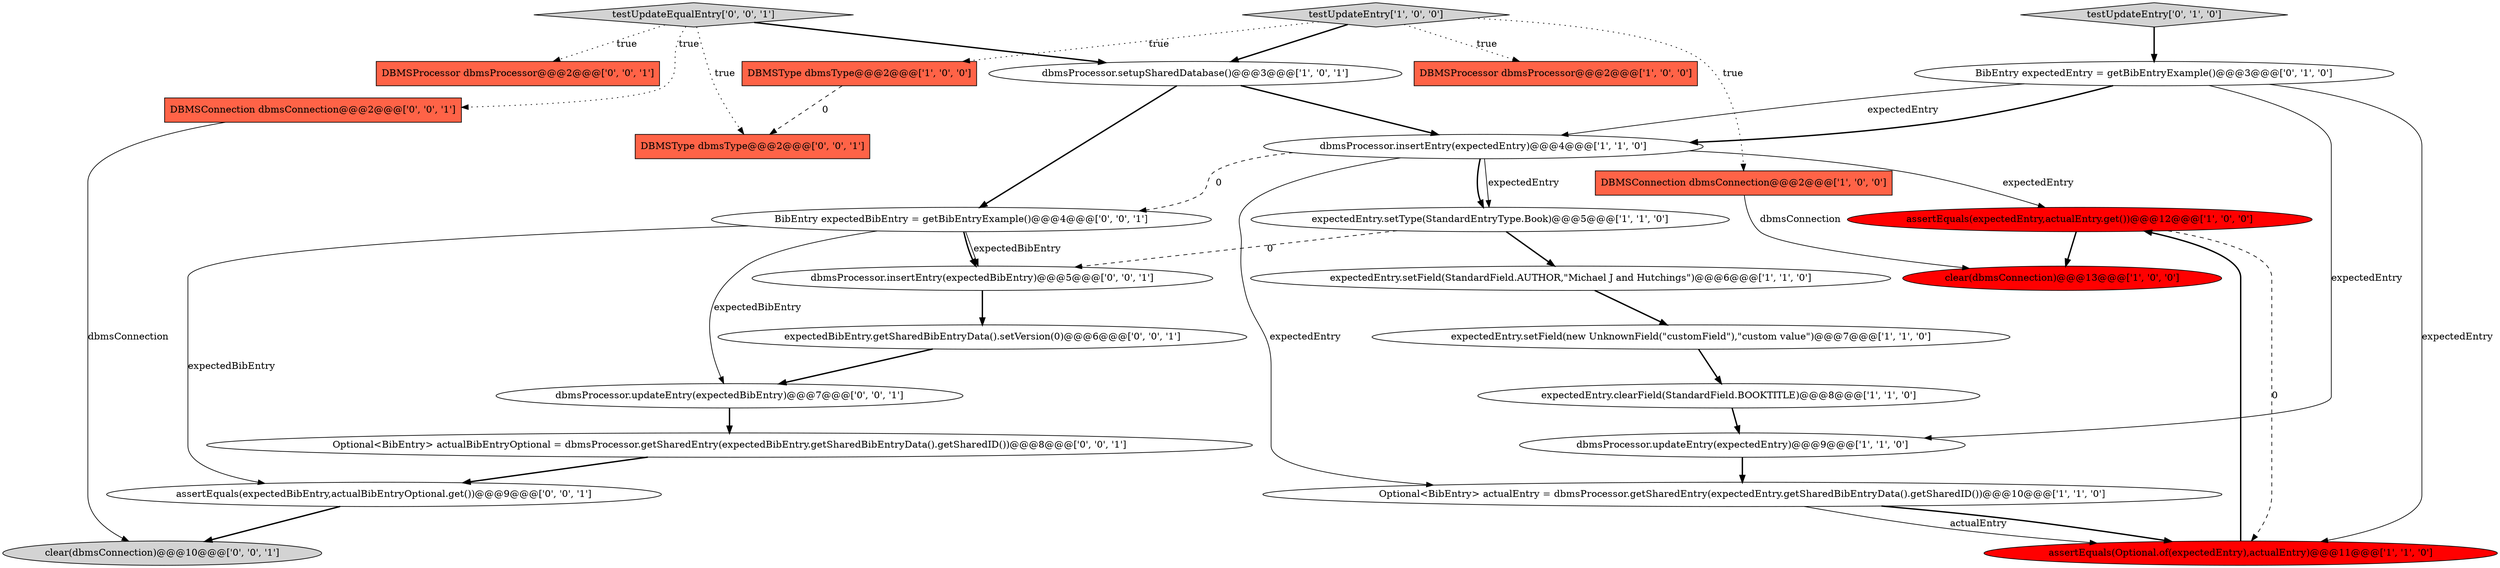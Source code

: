 digraph {
15 [style = filled, label = "BibEntry expectedEntry = getBibEntryExample()@@@3@@@['0', '1', '0']", fillcolor = white, shape = ellipse image = "AAA0AAABBB2BBB"];
24 [style = filled, label = "testUpdateEqualEntry['0', '0', '1']", fillcolor = lightgray, shape = diamond image = "AAA0AAABBB3BBB"];
16 [style = filled, label = "testUpdateEntry['0', '1', '0']", fillcolor = lightgray, shape = diamond image = "AAA0AAABBB2BBB"];
22 [style = filled, label = "clear(dbmsConnection)@@@10@@@['0', '0', '1']", fillcolor = lightgray, shape = ellipse image = "AAA0AAABBB3BBB"];
10 [style = filled, label = "assertEquals(expectedEntry,actualEntry.get())@@@12@@@['1', '0', '0']", fillcolor = red, shape = ellipse image = "AAA1AAABBB1BBB"];
6 [style = filled, label = "DBMSProcessor dbmsProcessor@@@2@@@['1', '0', '0']", fillcolor = tomato, shape = box image = "AAA0AAABBB1BBB"];
11 [style = filled, label = "dbmsProcessor.insertEntry(expectedEntry)@@@4@@@['1', '1', '0']", fillcolor = white, shape = ellipse image = "AAA0AAABBB1BBB"];
0 [style = filled, label = "expectedEntry.setField(new UnknownField(\"customField\"),\"custom value\")@@@7@@@['1', '1', '0']", fillcolor = white, shape = ellipse image = "AAA0AAABBB1BBB"];
8 [style = filled, label = "expectedEntry.clearField(StandardField.BOOKTITLE)@@@8@@@['1', '1', '0']", fillcolor = white, shape = ellipse image = "AAA0AAABBB1BBB"];
25 [style = filled, label = "DBMSType dbmsType@@@2@@@['0', '0', '1']", fillcolor = tomato, shape = box image = "AAA0AAABBB3BBB"];
5 [style = filled, label = "DBMSConnection dbmsConnection@@@2@@@['1', '0', '0']", fillcolor = tomato, shape = box image = "AAA0AAABBB1BBB"];
7 [style = filled, label = "expectedEntry.setField(StandardField.AUTHOR,\"Michael J and Hutchings\")@@@6@@@['1', '1', '0']", fillcolor = white, shape = ellipse image = "AAA0AAABBB1BBB"];
13 [style = filled, label = "assertEquals(Optional.of(expectedEntry),actualEntry)@@@11@@@['1', '1', '0']", fillcolor = red, shape = ellipse image = "AAA1AAABBB1BBB"];
21 [style = filled, label = "Optional<BibEntry> actualBibEntryOptional = dbmsProcessor.getSharedEntry(expectedBibEntry.getSharedBibEntryData().getSharedID())@@@8@@@['0', '0', '1']", fillcolor = white, shape = ellipse image = "AAA0AAABBB3BBB"];
20 [style = filled, label = "expectedBibEntry.getSharedBibEntryData().setVersion(0)@@@6@@@['0', '0', '1']", fillcolor = white, shape = ellipse image = "AAA0AAABBB3BBB"];
17 [style = filled, label = "DBMSProcessor dbmsProcessor@@@2@@@['0', '0', '1']", fillcolor = tomato, shape = box image = "AAA0AAABBB3BBB"];
12 [style = filled, label = "DBMSType dbmsType@@@2@@@['1', '0', '0']", fillcolor = tomato, shape = box image = "AAA0AAABBB1BBB"];
14 [style = filled, label = "expectedEntry.setType(StandardEntryType.Book)@@@5@@@['1', '1', '0']", fillcolor = white, shape = ellipse image = "AAA0AAABBB1BBB"];
19 [style = filled, label = "DBMSConnection dbmsConnection@@@2@@@['0', '0', '1']", fillcolor = tomato, shape = box image = "AAA0AAABBB3BBB"];
1 [style = filled, label = "testUpdateEntry['1', '0', '0']", fillcolor = lightgray, shape = diamond image = "AAA0AAABBB1BBB"];
2 [style = filled, label = "Optional<BibEntry> actualEntry = dbmsProcessor.getSharedEntry(expectedEntry.getSharedBibEntryData().getSharedID())@@@10@@@['1', '1', '0']", fillcolor = white, shape = ellipse image = "AAA0AAABBB1BBB"];
9 [style = filled, label = "dbmsProcessor.updateEntry(expectedEntry)@@@9@@@['1', '1', '0']", fillcolor = white, shape = ellipse image = "AAA0AAABBB1BBB"];
3 [style = filled, label = "clear(dbmsConnection)@@@13@@@['1', '0', '0']", fillcolor = red, shape = ellipse image = "AAA1AAABBB1BBB"];
23 [style = filled, label = "assertEquals(expectedBibEntry,actualBibEntryOptional.get())@@@9@@@['0', '0', '1']", fillcolor = white, shape = ellipse image = "AAA0AAABBB3BBB"];
26 [style = filled, label = "dbmsProcessor.insertEntry(expectedBibEntry)@@@5@@@['0', '0', '1']", fillcolor = white, shape = ellipse image = "AAA0AAABBB3BBB"];
27 [style = filled, label = "dbmsProcessor.updateEntry(expectedBibEntry)@@@7@@@['0', '0', '1']", fillcolor = white, shape = ellipse image = "AAA0AAABBB3BBB"];
4 [style = filled, label = "dbmsProcessor.setupSharedDatabase()@@@3@@@['1', '0', '1']", fillcolor = white, shape = ellipse image = "AAA0AAABBB1BBB"];
18 [style = filled, label = "BibEntry expectedBibEntry = getBibEntryExample()@@@4@@@['0', '0', '1']", fillcolor = white, shape = ellipse image = "AAA0AAABBB3BBB"];
13->10 [style = bold, label=""];
16->15 [style = bold, label=""];
1->4 [style = bold, label=""];
11->14 [style = bold, label=""];
9->2 [style = bold, label=""];
24->25 [style = dotted, label="true"];
15->13 [style = solid, label="expectedEntry"];
24->17 [style = dotted, label="true"];
18->26 [style = bold, label=""];
15->9 [style = solid, label="expectedEntry"];
18->26 [style = solid, label="expectedBibEntry"];
15->11 [style = solid, label="expectedEntry"];
10->3 [style = bold, label=""];
5->3 [style = solid, label="dbmsConnection"];
7->0 [style = bold, label=""];
18->23 [style = solid, label="expectedBibEntry"];
4->18 [style = bold, label=""];
2->13 [style = solid, label="actualEntry"];
10->13 [style = dashed, label="0"];
14->26 [style = dashed, label="0"];
14->7 [style = bold, label=""];
2->13 [style = bold, label=""];
20->27 [style = bold, label=""];
18->27 [style = solid, label="expectedBibEntry"];
11->10 [style = solid, label="expectedEntry"];
11->2 [style = solid, label="expectedEntry"];
24->4 [style = bold, label=""];
23->22 [style = bold, label=""];
12->25 [style = dashed, label="0"];
15->11 [style = bold, label=""];
11->18 [style = dashed, label="0"];
1->12 [style = dotted, label="true"];
0->8 [style = bold, label=""];
8->9 [style = bold, label=""];
1->6 [style = dotted, label="true"];
24->19 [style = dotted, label="true"];
11->14 [style = solid, label="expectedEntry"];
4->11 [style = bold, label=""];
27->21 [style = bold, label=""];
1->5 [style = dotted, label="true"];
26->20 [style = bold, label=""];
19->22 [style = solid, label="dbmsConnection"];
21->23 [style = bold, label=""];
}

